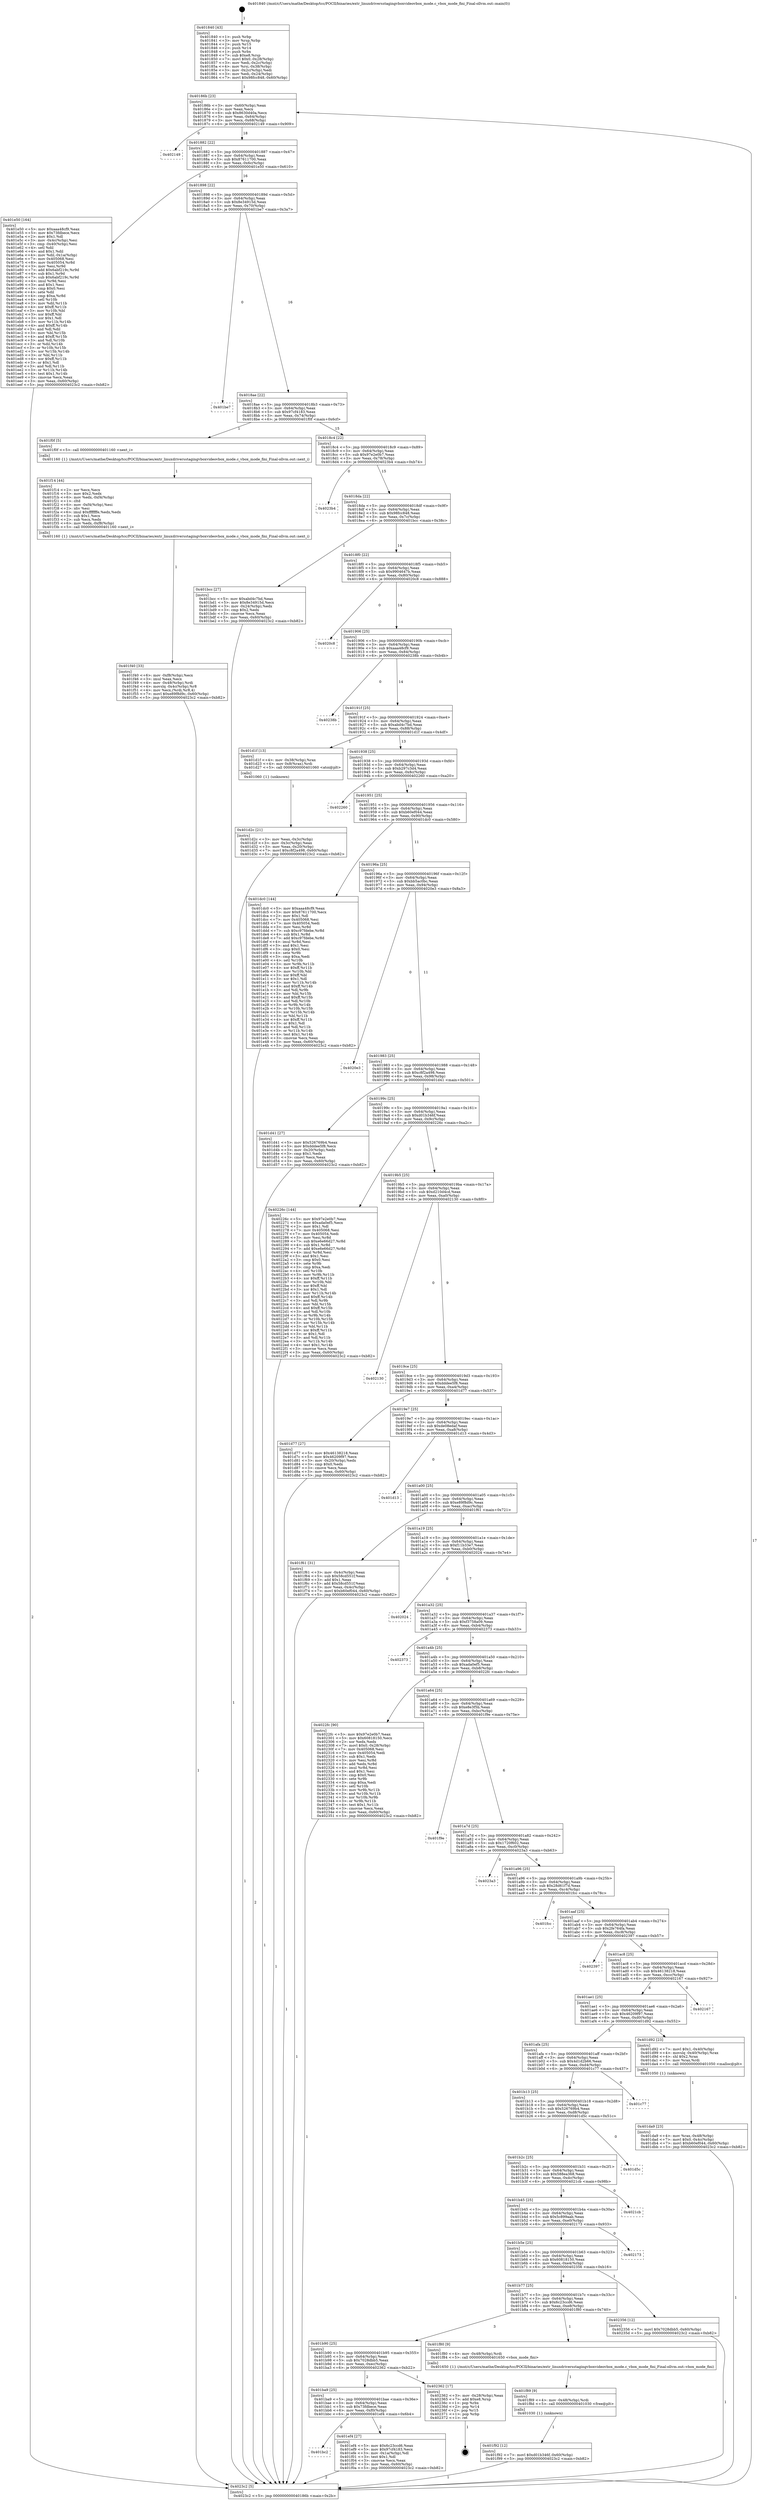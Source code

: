 digraph "0x401840" {
  label = "0x401840 (/mnt/c/Users/mathe/Desktop/tcc/POCII/binaries/extr_linuxdriversstagingvboxvideovbox_mode.c_vbox_mode_fini_Final-ollvm.out::main(0))"
  labelloc = "t"
  node[shape=record]

  Entry [label="",width=0.3,height=0.3,shape=circle,fillcolor=black,style=filled]
  "0x40186b" [label="{
     0x40186b [23]\l
     | [instrs]\l
     &nbsp;&nbsp;0x40186b \<+3\>: mov -0x60(%rbp),%eax\l
     &nbsp;&nbsp;0x40186e \<+2\>: mov %eax,%ecx\l
     &nbsp;&nbsp;0x401870 \<+6\>: sub $0x8630d40a,%ecx\l
     &nbsp;&nbsp;0x401876 \<+3\>: mov %eax,-0x64(%rbp)\l
     &nbsp;&nbsp;0x401879 \<+3\>: mov %ecx,-0x68(%rbp)\l
     &nbsp;&nbsp;0x40187c \<+6\>: je 0000000000402149 \<main+0x909\>\l
  }"]
  "0x402149" [label="{
     0x402149\l
  }", style=dashed]
  "0x401882" [label="{
     0x401882 [22]\l
     | [instrs]\l
     &nbsp;&nbsp;0x401882 \<+5\>: jmp 0000000000401887 \<main+0x47\>\l
     &nbsp;&nbsp;0x401887 \<+3\>: mov -0x64(%rbp),%eax\l
     &nbsp;&nbsp;0x40188a \<+5\>: sub $0x87611700,%eax\l
     &nbsp;&nbsp;0x40188f \<+3\>: mov %eax,-0x6c(%rbp)\l
     &nbsp;&nbsp;0x401892 \<+6\>: je 0000000000401e50 \<main+0x610\>\l
  }"]
  Exit [label="",width=0.3,height=0.3,shape=circle,fillcolor=black,style=filled,peripheries=2]
  "0x401e50" [label="{
     0x401e50 [164]\l
     | [instrs]\l
     &nbsp;&nbsp;0x401e50 \<+5\>: mov $0xaaa48cf9,%eax\l
     &nbsp;&nbsp;0x401e55 \<+5\>: mov $0x73fdbece,%ecx\l
     &nbsp;&nbsp;0x401e5a \<+2\>: mov $0x1,%dl\l
     &nbsp;&nbsp;0x401e5c \<+3\>: mov -0x4c(%rbp),%esi\l
     &nbsp;&nbsp;0x401e5f \<+3\>: cmp -0x40(%rbp),%esi\l
     &nbsp;&nbsp;0x401e62 \<+4\>: setl %dil\l
     &nbsp;&nbsp;0x401e66 \<+4\>: and $0x1,%dil\l
     &nbsp;&nbsp;0x401e6a \<+4\>: mov %dil,-0x1a(%rbp)\l
     &nbsp;&nbsp;0x401e6e \<+7\>: mov 0x405068,%esi\l
     &nbsp;&nbsp;0x401e75 \<+8\>: mov 0x405054,%r8d\l
     &nbsp;&nbsp;0x401e7d \<+3\>: mov %esi,%r9d\l
     &nbsp;&nbsp;0x401e80 \<+7\>: add $0x6abf219c,%r9d\l
     &nbsp;&nbsp;0x401e87 \<+4\>: sub $0x1,%r9d\l
     &nbsp;&nbsp;0x401e8b \<+7\>: sub $0x6abf219c,%r9d\l
     &nbsp;&nbsp;0x401e92 \<+4\>: imul %r9d,%esi\l
     &nbsp;&nbsp;0x401e96 \<+3\>: and $0x1,%esi\l
     &nbsp;&nbsp;0x401e99 \<+3\>: cmp $0x0,%esi\l
     &nbsp;&nbsp;0x401e9c \<+4\>: sete %dil\l
     &nbsp;&nbsp;0x401ea0 \<+4\>: cmp $0xa,%r8d\l
     &nbsp;&nbsp;0x401ea4 \<+4\>: setl %r10b\l
     &nbsp;&nbsp;0x401ea8 \<+3\>: mov %dil,%r11b\l
     &nbsp;&nbsp;0x401eab \<+4\>: xor $0xff,%r11b\l
     &nbsp;&nbsp;0x401eaf \<+3\>: mov %r10b,%bl\l
     &nbsp;&nbsp;0x401eb2 \<+3\>: xor $0xff,%bl\l
     &nbsp;&nbsp;0x401eb5 \<+3\>: xor $0x1,%dl\l
     &nbsp;&nbsp;0x401eb8 \<+3\>: mov %r11b,%r14b\l
     &nbsp;&nbsp;0x401ebb \<+4\>: and $0xff,%r14b\l
     &nbsp;&nbsp;0x401ebf \<+3\>: and %dl,%dil\l
     &nbsp;&nbsp;0x401ec2 \<+3\>: mov %bl,%r15b\l
     &nbsp;&nbsp;0x401ec5 \<+4\>: and $0xff,%r15b\l
     &nbsp;&nbsp;0x401ec9 \<+3\>: and %dl,%r10b\l
     &nbsp;&nbsp;0x401ecc \<+3\>: or %dil,%r14b\l
     &nbsp;&nbsp;0x401ecf \<+3\>: or %r10b,%r15b\l
     &nbsp;&nbsp;0x401ed2 \<+3\>: xor %r15b,%r14b\l
     &nbsp;&nbsp;0x401ed5 \<+3\>: or %bl,%r11b\l
     &nbsp;&nbsp;0x401ed8 \<+4\>: xor $0xff,%r11b\l
     &nbsp;&nbsp;0x401edc \<+3\>: or $0x1,%dl\l
     &nbsp;&nbsp;0x401edf \<+3\>: and %dl,%r11b\l
     &nbsp;&nbsp;0x401ee2 \<+3\>: or %r11b,%r14b\l
     &nbsp;&nbsp;0x401ee5 \<+4\>: test $0x1,%r14b\l
     &nbsp;&nbsp;0x401ee9 \<+3\>: cmovne %ecx,%eax\l
     &nbsp;&nbsp;0x401eec \<+3\>: mov %eax,-0x60(%rbp)\l
     &nbsp;&nbsp;0x401eef \<+5\>: jmp 00000000004023c2 \<main+0xb82\>\l
  }"]
  "0x401898" [label="{
     0x401898 [22]\l
     | [instrs]\l
     &nbsp;&nbsp;0x401898 \<+5\>: jmp 000000000040189d \<main+0x5d\>\l
     &nbsp;&nbsp;0x40189d \<+3\>: mov -0x64(%rbp),%eax\l
     &nbsp;&nbsp;0x4018a0 \<+5\>: sub $0x8e34915d,%eax\l
     &nbsp;&nbsp;0x4018a5 \<+3\>: mov %eax,-0x70(%rbp)\l
     &nbsp;&nbsp;0x4018a8 \<+6\>: je 0000000000401be7 \<main+0x3a7\>\l
  }"]
  "0x401f92" [label="{
     0x401f92 [12]\l
     | [instrs]\l
     &nbsp;&nbsp;0x401f92 \<+7\>: movl $0xd01b346f,-0x60(%rbp)\l
     &nbsp;&nbsp;0x401f99 \<+5\>: jmp 00000000004023c2 \<main+0xb82\>\l
  }"]
  "0x401be7" [label="{
     0x401be7\l
  }", style=dashed]
  "0x4018ae" [label="{
     0x4018ae [22]\l
     | [instrs]\l
     &nbsp;&nbsp;0x4018ae \<+5\>: jmp 00000000004018b3 \<main+0x73\>\l
     &nbsp;&nbsp;0x4018b3 \<+3\>: mov -0x64(%rbp),%eax\l
     &nbsp;&nbsp;0x4018b6 \<+5\>: sub $0x97cf4183,%eax\l
     &nbsp;&nbsp;0x4018bb \<+3\>: mov %eax,-0x74(%rbp)\l
     &nbsp;&nbsp;0x4018be \<+6\>: je 0000000000401f0f \<main+0x6cf\>\l
  }"]
  "0x401f89" [label="{
     0x401f89 [9]\l
     | [instrs]\l
     &nbsp;&nbsp;0x401f89 \<+4\>: mov -0x48(%rbp),%rdi\l
     &nbsp;&nbsp;0x401f8d \<+5\>: call 0000000000401030 \<free@plt\>\l
     | [calls]\l
     &nbsp;&nbsp;0x401030 \{1\} (unknown)\l
  }"]
  "0x401f0f" [label="{
     0x401f0f [5]\l
     | [instrs]\l
     &nbsp;&nbsp;0x401f0f \<+5\>: call 0000000000401160 \<next_i\>\l
     | [calls]\l
     &nbsp;&nbsp;0x401160 \{1\} (/mnt/c/Users/mathe/Desktop/tcc/POCII/binaries/extr_linuxdriversstagingvboxvideovbox_mode.c_vbox_mode_fini_Final-ollvm.out::next_i)\l
  }"]
  "0x4018c4" [label="{
     0x4018c4 [22]\l
     | [instrs]\l
     &nbsp;&nbsp;0x4018c4 \<+5\>: jmp 00000000004018c9 \<main+0x89\>\l
     &nbsp;&nbsp;0x4018c9 \<+3\>: mov -0x64(%rbp),%eax\l
     &nbsp;&nbsp;0x4018cc \<+5\>: sub $0x97e2e0b7,%eax\l
     &nbsp;&nbsp;0x4018d1 \<+3\>: mov %eax,-0x78(%rbp)\l
     &nbsp;&nbsp;0x4018d4 \<+6\>: je 00000000004023b4 \<main+0xb74\>\l
  }"]
  "0x401f40" [label="{
     0x401f40 [33]\l
     | [instrs]\l
     &nbsp;&nbsp;0x401f40 \<+6\>: mov -0xf8(%rbp),%ecx\l
     &nbsp;&nbsp;0x401f46 \<+3\>: imul %eax,%ecx\l
     &nbsp;&nbsp;0x401f49 \<+4\>: mov -0x48(%rbp),%rdi\l
     &nbsp;&nbsp;0x401f4d \<+4\>: movslq -0x4c(%rbp),%r8\l
     &nbsp;&nbsp;0x401f51 \<+4\>: mov %ecx,(%rdi,%r8,4)\l
     &nbsp;&nbsp;0x401f55 \<+7\>: movl $0xe89f8d9c,-0x60(%rbp)\l
     &nbsp;&nbsp;0x401f5c \<+5\>: jmp 00000000004023c2 \<main+0xb82\>\l
  }"]
  "0x4023b4" [label="{
     0x4023b4\l
  }", style=dashed]
  "0x4018da" [label="{
     0x4018da [22]\l
     | [instrs]\l
     &nbsp;&nbsp;0x4018da \<+5\>: jmp 00000000004018df \<main+0x9f\>\l
     &nbsp;&nbsp;0x4018df \<+3\>: mov -0x64(%rbp),%eax\l
     &nbsp;&nbsp;0x4018e2 \<+5\>: sub $0x98fcc848,%eax\l
     &nbsp;&nbsp;0x4018e7 \<+3\>: mov %eax,-0x7c(%rbp)\l
     &nbsp;&nbsp;0x4018ea \<+6\>: je 0000000000401bcc \<main+0x38c\>\l
  }"]
  "0x401f14" [label="{
     0x401f14 [44]\l
     | [instrs]\l
     &nbsp;&nbsp;0x401f14 \<+2\>: xor %ecx,%ecx\l
     &nbsp;&nbsp;0x401f16 \<+5\>: mov $0x2,%edx\l
     &nbsp;&nbsp;0x401f1b \<+6\>: mov %edx,-0xf4(%rbp)\l
     &nbsp;&nbsp;0x401f21 \<+1\>: cltd\l
     &nbsp;&nbsp;0x401f22 \<+6\>: mov -0xf4(%rbp),%esi\l
     &nbsp;&nbsp;0x401f28 \<+2\>: idiv %esi\l
     &nbsp;&nbsp;0x401f2a \<+6\>: imul $0xfffffffe,%edx,%edx\l
     &nbsp;&nbsp;0x401f30 \<+3\>: sub $0x1,%ecx\l
     &nbsp;&nbsp;0x401f33 \<+2\>: sub %ecx,%edx\l
     &nbsp;&nbsp;0x401f35 \<+6\>: mov %edx,-0xf8(%rbp)\l
     &nbsp;&nbsp;0x401f3b \<+5\>: call 0000000000401160 \<next_i\>\l
     | [calls]\l
     &nbsp;&nbsp;0x401160 \{1\} (/mnt/c/Users/mathe/Desktop/tcc/POCII/binaries/extr_linuxdriversstagingvboxvideovbox_mode.c_vbox_mode_fini_Final-ollvm.out::next_i)\l
  }"]
  "0x401bcc" [label="{
     0x401bcc [27]\l
     | [instrs]\l
     &nbsp;&nbsp;0x401bcc \<+5\>: mov $0xabd4c7bd,%eax\l
     &nbsp;&nbsp;0x401bd1 \<+5\>: mov $0x8e34915d,%ecx\l
     &nbsp;&nbsp;0x401bd6 \<+3\>: mov -0x24(%rbp),%edx\l
     &nbsp;&nbsp;0x401bd9 \<+3\>: cmp $0x2,%edx\l
     &nbsp;&nbsp;0x401bdc \<+3\>: cmovne %ecx,%eax\l
     &nbsp;&nbsp;0x401bdf \<+3\>: mov %eax,-0x60(%rbp)\l
     &nbsp;&nbsp;0x401be2 \<+5\>: jmp 00000000004023c2 \<main+0xb82\>\l
  }"]
  "0x4018f0" [label="{
     0x4018f0 [22]\l
     | [instrs]\l
     &nbsp;&nbsp;0x4018f0 \<+5\>: jmp 00000000004018f5 \<main+0xb5\>\l
     &nbsp;&nbsp;0x4018f5 \<+3\>: mov -0x64(%rbp),%eax\l
     &nbsp;&nbsp;0x4018f8 \<+5\>: sub $0x9904647b,%eax\l
     &nbsp;&nbsp;0x4018fd \<+3\>: mov %eax,-0x80(%rbp)\l
     &nbsp;&nbsp;0x401900 \<+6\>: je 00000000004020c8 \<main+0x888\>\l
  }"]
  "0x4023c2" [label="{
     0x4023c2 [5]\l
     | [instrs]\l
     &nbsp;&nbsp;0x4023c2 \<+5\>: jmp 000000000040186b \<main+0x2b\>\l
  }"]
  "0x401840" [label="{
     0x401840 [43]\l
     | [instrs]\l
     &nbsp;&nbsp;0x401840 \<+1\>: push %rbp\l
     &nbsp;&nbsp;0x401841 \<+3\>: mov %rsp,%rbp\l
     &nbsp;&nbsp;0x401844 \<+2\>: push %r15\l
     &nbsp;&nbsp;0x401846 \<+2\>: push %r14\l
     &nbsp;&nbsp;0x401848 \<+1\>: push %rbx\l
     &nbsp;&nbsp;0x401849 \<+7\>: sub $0xe8,%rsp\l
     &nbsp;&nbsp;0x401850 \<+7\>: movl $0x0,-0x28(%rbp)\l
     &nbsp;&nbsp;0x401857 \<+3\>: mov %edi,-0x2c(%rbp)\l
     &nbsp;&nbsp;0x40185a \<+4\>: mov %rsi,-0x38(%rbp)\l
     &nbsp;&nbsp;0x40185e \<+3\>: mov -0x2c(%rbp),%edi\l
     &nbsp;&nbsp;0x401861 \<+3\>: mov %edi,-0x24(%rbp)\l
     &nbsp;&nbsp;0x401864 \<+7\>: movl $0x98fcc848,-0x60(%rbp)\l
  }"]
  "0x401bc2" [label="{
     0x401bc2\l
  }", style=dashed]
  "0x4020c8" [label="{
     0x4020c8\l
  }", style=dashed]
  "0x401906" [label="{
     0x401906 [25]\l
     | [instrs]\l
     &nbsp;&nbsp;0x401906 \<+5\>: jmp 000000000040190b \<main+0xcb\>\l
     &nbsp;&nbsp;0x40190b \<+3\>: mov -0x64(%rbp),%eax\l
     &nbsp;&nbsp;0x40190e \<+5\>: sub $0xaaa48cf9,%eax\l
     &nbsp;&nbsp;0x401913 \<+6\>: mov %eax,-0x84(%rbp)\l
     &nbsp;&nbsp;0x401919 \<+6\>: je 000000000040238b \<main+0xb4b\>\l
  }"]
  "0x401ef4" [label="{
     0x401ef4 [27]\l
     | [instrs]\l
     &nbsp;&nbsp;0x401ef4 \<+5\>: mov $0x6c23ccd6,%eax\l
     &nbsp;&nbsp;0x401ef9 \<+5\>: mov $0x97cf4183,%ecx\l
     &nbsp;&nbsp;0x401efe \<+3\>: mov -0x1a(%rbp),%dl\l
     &nbsp;&nbsp;0x401f01 \<+3\>: test $0x1,%dl\l
     &nbsp;&nbsp;0x401f04 \<+3\>: cmovne %ecx,%eax\l
     &nbsp;&nbsp;0x401f07 \<+3\>: mov %eax,-0x60(%rbp)\l
     &nbsp;&nbsp;0x401f0a \<+5\>: jmp 00000000004023c2 \<main+0xb82\>\l
  }"]
  "0x40238b" [label="{
     0x40238b\l
  }", style=dashed]
  "0x40191f" [label="{
     0x40191f [25]\l
     | [instrs]\l
     &nbsp;&nbsp;0x40191f \<+5\>: jmp 0000000000401924 \<main+0xe4\>\l
     &nbsp;&nbsp;0x401924 \<+3\>: mov -0x64(%rbp),%eax\l
     &nbsp;&nbsp;0x401927 \<+5\>: sub $0xabd4c7bd,%eax\l
     &nbsp;&nbsp;0x40192c \<+6\>: mov %eax,-0x88(%rbp)\l
     &nbsp;&nbsp;0x401932 \<+6\>: je 0000000000401d1f \<main+0x4df\>\l
  }"]
  "0x401ba9" [label="{
     0x401ba9 [25]\l
     | [instrs]\l
     &nbsp;&nbsp;0x401ba9 \<+5\>: jmp 0000000000401bae \<main+0x36e\>\l
     &nbsp;&nbsp;0x401bae \<+3\>: mov -0x64(%rbp),%eax\l
     &nbsp;&nbsp;0x401bb1 \<+5\>: sub $0x73fdbece,%eax\l
     &nbsp;&nbsp;0x401bb6 \<+6\>: mov %eax,-0xf0(%rbp)\l
     &nbsp;&nbsp;0x401bbc \<+6\>: je 0000000000401ef4 \<main+0x6b4\>\l
  }"]
  "0x401d1f" [label="{
     0x401d1f [13]\l
     | [instrs]\l
     &nbsp;&nbsp;0x401d1f \<+4\>: mov -0x38(%rbp),%rax\l
     &nbsp;&nbsp;0x401d23 \<+4\>: mov 0x8(%rax),%rdi\l
     &nbsp;&nbsp;0x401d27 \<+5\>: call 0000000000401060 \<atoi@plt\>\l
     | [calls]\l
     &nbsp;&nbsp;0x401060 \{1\} (unknown)\l
  }"]
  "0x401938" [label="{
     0x401938 [25]\l
     | [instrs]\l
     &nbsp;&nbsp;0x401938 \<+5\>: jmp 000000000040193d \<main+0xfd\>\l
     &nbsp;&nbsp;0x40193d \<+3\>: mov -0x64(%rbp),%eax\l
     &nbsp;&nbsp;0x401940 \<+5\>: sub $0xb297c3d4,%eax\l
     &nbsp;&nbsp;0x401945 \<+6\>: mov %eax,-0x8c(%rbp)\l
     &nbsp;&nbsp;0x40194b \<+6\>: je 0000000000402260 \<main+0xa20\>\l
  }"]
  "0x401d2c" [label="{
     0x401d2c [21]\l
     | [instrs]\l
     &nbsp;&nbsp;0x401d2c \<+3\>: mov %eax,-0x3c(%rbp)\l
     &nbsp;&nbsp;0x401d2f \<+3\>: mov -0x3c(%rbp),%eax\l
     &nbsp;&nbsp;0x401d32 \<+3\>: mov %eax,-0x20(%rbp)\l
     &nbsp;&nbsp;0x401d35 \<+7\>: movl $0xc8f2a498,-0x60(%rbp)\l
     &nbsp;&nbsp;0x401d3c \<+5\>: jmp 00000000004023c2 \<main+0xb82\>\l
  }"]
  "0x402362" [label="{
     0x402362 [17]\l
     | [instrs]\l
     &nbsp;&nbsp;0x402362 \<+3\>: mov -0x28(%rbp),%eax\l
     &nbsp;&nbsp;0x402365 \<+7\>: add $0xe8,%rsp\l
     &nbsp;&nbsp;0x40236c \<+1\>: pop %rbx\l
     &nbsp;&nbsp;0x40236d \<+2\>: pop %r14\l
     &nbsp;&nbsp;0x40236f \<+2\>: pop %r15\l
     &nbsp;&nbsp;0x402371 \<+1\>: pop %rbp\l
     &nbsp;&nbsp;0x402372 \<+1\>: ret\l
  }"]
  "0x402260" [label="{
     0x402260\l
  }", style=dashed]
  "0x401951" [label="{
     0x401951 [25]\l
     | [instrs]\l
     &nbsp;&nbsp;0x401951 \<+5\>: jmp 0000000000401956 \<main+0x116\>\l
     &nbsp;&nbsp;0x401956 \<+3\>: mov -0x64(%rbp),%eax\l
     &nbsp;&nbsp;0x401959 \<+5\>: sub $0xb60ef044,%eax\l
     &nbsp;&nbsp;0x40195e \<+6\>: mov %eax,-0x90(%rbp)\l
     &nbsp;&nbsp;0x401964 \<+6\>: je 0000000000401dc0 \<main+0x580\>\l
  }"]
  "0x401b90" [label="{
     0x401b90 [25]\l
     | [instrs]\l
     &nbsp;&nbsp;0x401b90 \<+5\>: jmp 0000000000401b95 \<main+0x355\>\l
     &nbsp;&nbsp;0x401b95 \<+3\>: mov -0x64(%rbp),%eax\l
     &nbsp;&nbsp;0x401b98 \<+5\>: sub $0x7028dbb5,%eax\l
     &nbsp;&nbsp;0x401b9d \<+6\>: mov %eax,-0xec(%rbp)\l
     &nbsp;&nbsp;0x401ba3 \<+6\>: je 0000000000402362 \<main+0xb22\>\l
  }"]
  "0x401dc0" [label="{
     0x401dc0 [144]\l
     | [instrs]\l
     &nbsp;&nbsp;0x401dc0 \<+5\>: mov $0xaaa48cf9,%eax\l
     &nbsp;&nbsp;0x401dc5 \<+5\>: mov $0x87611700,%ecx\l
     &nbsp;&nbsp;0x401dca \<+2\>: mov $0x1,%dl\l
     &nbsp;&nbsp;0x401dcc \<+7\>: mov 0x405068,%esi\l
     &nbsp;&nbsp;0x401dd3 \<+7\>: mov 0x405054,%edi\l
     &nbsp;&nbsp;0x401dda \<+3\>: mov %esi,%r8d\l
     &nbsp;&nbsp;0x401ddd \<+7\>: sub $0xc97fdebe,%r8d\l
     &nbsp;&nbsp;0x401de4 \<+4\>: sub $0x1,%r8d\l
     &nbsp;&nbsp;0x401de8 \<+7\>: add $0xc97fdebe,%r8d\l
     &nbsp;&nbsp;0x401def \<+4\>: imul %r8d,%esi\l
     &nbsp;&nbsp;0x401df3 \<+3\>: and $0x1,%esi\l
     &nbsp;&nbsp;0x401df6 \<+3\>: cmp $0x0,%esi\l
     &nbsp;&nbsp;0x401df9 \<+4\>: sete %r9b\l
     &nbsp;&nbsp;0x401dfd \<+3\>: cmp $0xa,%edi\l
     &nbsp;&nbsp;0x401e00 \<+4\>: setl %r10b\l
     &nbsp;&nbsp;0x401e04 \<+3\>: mov %r9b,%r11b\l
     &nbsp;&nbsp;0x401e07 \<+4\>: xor $0xff,%r11b\l
     &nbsp;&nbsp;0x401e0b \<+3\>: mov %r10b,%bl\l
     &nbsp;&nbsp;0x401e0e \<+3\>: xor $0xff,%bl\l
     &nbsp;&nbsp;0x401e11 \<+3\>: xor $0x1,%dl\l
     &nbsp;&nbsp;0x401e14 \<+3\>: mov %r11b,%r14b\l
     &nbsp;&nbsp;0x401e17 \<+4\>: and $0xff,%r14b\l
     &nbsp;&nbsp;0x401e1b \<+3\>: and %dl,%r9b\l
     &nbsp;&nbsp;0x401e1e \<+3\>: mov %bl,%r15b\l
     &nbsp;&nbsp;0x401e21 \<+4\>: and $0xff,%r15b\l
     &nbsp;&nbsp;0x401e25 \<+3\>: and %dl,%r10b\l
     &nbsp;&nbsp;0x401e28 \<+3\>: or %r9b,%r14b\l
     &nbsp;&nbsp;0x401e2b \<+3\>: or %r10b,%r15b\l
     &nbsp;&nbsp;0x401e2e \<+3\>: xor %r15b,%r14b\l
     &nbsp;&nbsp;0x401e31 \<+3\>: or %bl,%r11b\l
     &nbsp;&nbsp;0x401e34 \<+4\>: xor $0xff,%r11b\l
     &nbsp;&nbsp;0x401e38 \<+3\>: or $0x1,%dl\l
     &nbsp;&nbsp;0x401e3b \<+3\>: and %dl,%r11b\l
     &nbsp;&nbsp;0x401e3e \<+3\>: or %r11b,%r14b\l
     &nbsp;&nbsp;0x401e41 \<+4\>: test $0x1,%r14b\l
     &nbsp;&nbsp;0x401e45 \<+3\>: cmovne %ecx,%eax\l
     &nbsp;&nbsp;0x401e48 \<+3\>: mov %eax,-0x60(%rbp)\l
     &nbsp;&nbsp;0x401e4b \<+5\>: jmp 00000000004023c2 \<main+0xb82\>\l
  }"]
  "0x40196a" [label="{
     0x40196a [25]\l
     | [instrs]\l
     &nbsp;&nbsp;0x40196a \<+5\>: jmp 000000000040196f \<main+0x12f\>\l
     &nbsp;&nbsp;0x40196f \<+3\>: mov -0x64(%rbp),%eax\l
     &nbsp;&nbsp;0x401972 \<+5\>: sub $0xbb5ac0bc,%eax\l
     &nbsp;&nbsp;0x401977 \<+6\>: mov %eax,-0x94(%rbp)\l
     &nbsp;&nbsp;0x40197d \<+6\>: je 00000000004020e3 \<main+0x8a3\>\l
  }"]
  "0x401f80" [label="{
     0x401f80 [9]\l
     | [instrs]\l
     &nbsp;&nbsp;0x401f80 \<+4\>: mov -0x48(%rbp),%rdi\l
     &nbsp;&nbsp;0x401f84 \<+5\>: call 0000000000401650 \<vbox_mode_fini\>\l
     | [calls]\l
     &nbsp;&nbsp;0x401650 \{1\} (/mnt/c/Users/mathe/Desktop/tcc/POCII/binaries/extr_linuxdriversstagingvboxvideovbox_mode.c_vbox_mode_fini_Final-ollvm.out::vbox_mode_fini)\l
  }"]
  "0x4020e3" [label="{
     0x4020e3\l
  }", style=dashed]
  "0x401983" [label="{
     0x401983 [25]\l
     | [instrs]\l
     &nbsp;&nbsp;0x401983 \<+5\>: jmp 0000000000401988 \<main+0x148\>\l
     &nbsp;&nbsp;0x401988 \<+3\>: mov -0x64(%rbp),%eax\l
     &nbsp;&nbsp;0x40198b \<+5\>: sub $0xc8f2a498,%eax\l
     &nbsp;&nbsp;0x401990 \<+6\>: mov %eax,-0x98(%rbp)\l
     &nbsp;&nbsp;0x401996 \<+6\>: je 0000000000401d41 \<main+0x501\>\l
  }"]
  "0x401b77" [label="{
     0x401b77 [25]\l
     | [instrs]\l
     &nbsp;&nbsp;0x401b77 \<+5\>: jmp 0000000000401b7c \<main+0x33c\>\l
     &nbsp;&nbsp;0x401b7c \<+3\>: mov -0x64(%rbp),%eax\l
     &nbsp;&nbsp;0x401b7f \<+5\>: sub $0x6c23ccd6,%eax\l
     &nbsp;&nbsp;0x401b84 \<+6\>: mov %eax,-0xe8(%rbp)\l
     &nbsp;&nbsp;0x401b8a \<+6\>: je 0000000000401f80 \<main+0x740\>\l
  }"]
  "0x401d41" [label="{
     0x401d41 [27]\l
     | [instrs]\l
     &nbsp;&nbsp;0x401d41 \<+5\>: mov $0x526769b4,%eax\l
     &nbsp;&nbsp;0x401d46 \<+5\>: mov $0xdddee5f8,%ecx\l
     &nbsp;&nbsp;0x401d4b \<+3\>: mov -0x20(%rbp),%edx\l
     &nbsp;&nbsp;0x401d4e \<+3\>: cmp $0x1,%edx\l
     &nbsp;&nbsp;0x401d51 \<+3\>: cmovl %ecx,%eax\l
     &nbsp;&nbsp;0x401d54 \<+3\>: mov %eax,-0x60(%rbp)\l
     &nbsp;&nbsp;0x401d57 \<+5\>: jmp 00000000004023c2 \<main+0xb82\>\l
  }"]
  "0x40199c" [label="{
     0x40199c [25]\l
     | [instrs]\l
     &nbsp;&nbsp;0x40199c \<+5\>: jmp 00000000004019a1 \<main+0x161\>\l
     &nbsp;&nbsp;0x4019a1 \<+3\>: mov -0x64(%rbp),%eax\l
     &nbsp;&nbsp;0x4019a4 \<+5\>: sub $0xd01b346f,%eax\l
     &nbsp;&nbsp;0x4019a9 \<+6\>: mov %eax,-0x9c(%rbp)\l
     &nbsp;&nbsp;0x4019af \<+6\>: je 000000000040226c \<main+0xa2c\>\l
  }"]
  "0x402356" [label="{
     0x402356 [12]\l
     | [instrs]\l
     &nbsp;&nbsp;0x402356 \<+7\>: movl $0x7028dbb5,-0x60(%rbp)\l
     &nbsp;&nbsp;0x40235d \<+5\>: jmp 00000000004023c2 \<main+0xb82\>\l
  }"]
  "0x40226c" [label="{
     0x40226c [144]\l
     | [instrs]\l
     &nbsp;&nbsp;0x40226c \<+5\>: mov $0x97e2e0b7,%eax\l
     &nbsp;&nbsp;0x402271 \<+5\>: mov $0xada0ef5,%ecx\l
     &nbsp;&nbsp;0x402276 \<+2\>: mov $0x1,%dl\l
     &nbsp;&nbsp;0x402278 \<+7\>: mov 0x405068,%esi\l
     &nbsp;&nbsp;0x40227f \<+7\>: mov 0x405054,%edi\l
     &nbsp;&nbsp;0x402286 \<+3\>: mov %esi,%r8d\l
     &nbsp;&nbsp;0x402289 \<+7\>: sub $0xe6e66d27,%r8d\l
     &nbsp;&nbsp;0x402290 \<+4\>: sub $0x1,%r8d\l
     &nbsp;&nbsp;0x402294 \<+7\>: add $0xe6e66d27,%r8d\l
     &nbsp;&nbsp;0x40229b \<+4\>: imul %r8d,%esi\l
     &nbsp;&nbsp;0x40229f \<+3\>: and $0x1,%esi\l
     &nbsp;&nbsp;0x4022a2 \<+3\>: cmp $0x0,%esi\l
     &nbsp;&nbsp;0x4022a5 \<+4\>: sete %r9b\l
     &nbsp;&nbsp;0x4022a9 \<+3\>: cmp $0xa,%edi\l
     &nbsp;&nbsp;0x4022ac \<+4\>: setl %r10b\l
     &nbsp;&nbsp;0x4022b0 \<+3\>: mov %r9b,%r11b\l
     &nbsp;&nbsp;0x4022b3 \<+4\>: xor $0xff,%r11b\l
     &nbsp;&nbsp;0x4022b7 \<+3\>: mov %r10b,%bl\l
     &nbsp;&nbsp;0x4022ba \<+3\>: xor $0xff,%bl\l
     &nbsp;&nbsp;0x4022bd \<+3\>: xor $0x1,%dl\l
     &nbsp;&nbsp;0x4022c0 \<+3\>: mov %r11b,%r14b\l
     &nbsp;&nbsp;0x4022c3 \<+4\>: and $0xff,%r14b\l
     &nbsp;&nbsp;0x4022c7 \<+3\>: and %dl,%r9b\l
     &nbsp;&nbsp;0x4022ca \<+3\>: mov %bl,%r15b\l
     &nbsp;&nbsp;0x4022cd \<+4\>: and $0xff,%r15b\l
     &nbsp;&nbsp;0x4022d1 \<+3\>: and %dl,%r10b\l
     &nbsp;&nbsp;0x4022d4 \<+3\>: or %r9b,%r14b\l
     &nbsp;&nbsp;0x4022d7 \<+3\>: or %r10b,%r15b\l
     &nbsp;&nbsp;0x4022da \<+3\>: xor %r15b,%r14b\l
     &nbsp;&nbsp;0x4022dd \<+3\>: or %bl,%r11b\l
     &nbsp;&nbsp;0x4022e0 \<+4\>: xor $0xff,%r11b\l
     &nbsp;&nbsp;0x4022e4 \<+3\>: or $0x1,%dl\l
     &nbsp;&nbsp;0x4022e7 \<+3\>: and %dl,%r11b\l
     &nbsp;&nbsp;0x4022ea \<+3\>: or %r11b,%r14b\l
     &nbsp;&nbsp;0x4022ed \<+4\>: test $0x1,%r14b\l
     &nbsp;&nbsp;0x4022f1 \<+3\>: cmovne %ecx,%eax\l
     &nbsp;&nbsp;0x4022f4 \<+3\>: mov %eax,-0x60(%rbp)\l
     &nbsp;&nbsp;0x4022f7 \<+5\>: jmp 00000000004023c2 \<main+0xb82\>\l
  }"]
  "0x4019b5" [label="{
     0x4019b5 [25]\l
     | [instrs]\l
     &nbsp;&nbsp;0x4019b5 \<+5\>: jmp 00000000004019ba \<main+0x17a\>\l
     &nbsp;&nbsp;0x4019ba \<+3\>: mov -0x64(%rbp),%eax\l
     &nbsp;&nbsp;0x4019bd \<+5\>: sub $0xd210d4cd,%eax\l
     &nbsp;&nbsp;0x4019c2 \<+6\>: mov %eax,-0xa0(%rbp)\l
     &nbsp;&nbsp;0x4019c8 \<+6\>: je 0000000000402130 \<main+0x8f0\>\l
  }"]
  "0x401b5e" [label="{
     0x401b5e [25]\l
     | [instrs]\l
     &nbsp;&nbsp;0x401b5e \<+5\>: jmp 0000000000401b63 \<main+0x323\>\l
     &nbsp;&nbsp;0x401b63 \<+3\>: mov -0x64(%rbp),%eax\l
     &nbsp;&nbsp;0x401b66 \<+5\>: sub $0x60818150,%eax\l
     &nbsp;&nbsp;0x401b6b \<+6\>: mov %eax,-0xe4(%rbp)\l
     &nbsp;&nbsp;0x401b71 \<+6\>: je 0000000000402356 \<main+0xb16\>\l
  }"]
  "0x402130" [label="{
     0x402130\l
  }", style=dashed]
  "0x4019ce" [label="{
     0x4019ce [25]\l
     | [instrs]\l
     &nbsp;&nbsp;0x4019ce \<+5\>: jmp 00000000004019d3 \<main+0x193\>\l
     &nbsp;&nbsp;0x4019d3 \<+3\>: mov -0x64(%rbp),%eax\l
     &nbsp;&nbsp;0x4019d6 \<+5\>: sub $0xdddee5f8,%eax\l
     &nbsp;&nbsp;0x4019db \<+6\>: mov %eax,-0xa4(%rbp)\l
     &nbsp;&nbsp;0x4019e1 \<+6\>: je 0000000000401d77 \<main+0x537\>\l
  }"]
  "0x402173" [label="{
     0x402173\l
  }", style=dashed]
  "0x401d77" [label="{
     0x401d77 [27]\l
     | [instrs]\l
     &nbsp;&nbsp;0x401d77 \<+5\>: mov $0x46138218,%eax\l
     &nbsp;&nbsp;0x401d7c \<+5\>: mov $0x46209f97,%ecx\l
     &nbsp;&nbsp;0x401d81 \<+3\>: mov -0x20(%rbp),%edx\l
     &nbsp;&nbsp;0x401d84 \<+3\>: cmp $0x0,%edx\l
     &nbsp;&nbsp;0x401d87 \<+3\>: cmove %ecx,%eax\l
     &nbsp;&nbsp;0x401d8a \<+3\>: mov %eax,-0x60(%rbp)\l
     &nbsp;&nbsp;0x401d8d \<+5\>: jmp 00000000004023c2 \<main+0xb82\>\l
  }"]
  "0x4019e7" [label="{
     0x4019e7 [25]\l
     | [instrs]\l
     &nbsp;&nbsp;0x4019e7 \<+5\>: jmp 00000000004019ec \<main+0x1ac\>\l
     &nbsp;&nbsp;0x4019ec \<+3\>: mov -0x64(%rbp),%eax\l
     &nbsp;&nbsp;0x4019ef \<+5\>: sub $0xde08edaf,%eax\l
     &nbsp;&nbsp;0x4019f4 \<+6\>: mov %eax,-0xa8(%rbp)\l
     &nbsp;&nbsp;0x4019fa \<+6\>: je 0000000000401d13 \<main+0x4d3\>\l
  }"]
  "0x401b45" [label="{
     0x401b45 [25]\l
     | [instrs]\l
     &nbsp;&nbsp;0x401b45 \<+5\>: jmp 0000000000401b4a \<main+0x30a\>\l
     &nbsp;&nbsp;0x401b4a \<+3\>: mov -0x64(%rbp),%eax\l
     &nbsp;&nbsp;0x401b4d \<+5\>: sub $0x5c899aab,%eax\l
     &nbsp;&nbsp;0x401b52 \<+6\>: mov %eax,-0xe0(%rbp)\l
     &nbsp;&nbsp;0x401b58 \<+6\>: je 0000000000402173 \<main+0x933\>\l
  }"]
  "0x401d13" [label="{
     0x401d13\l
  }", style=dashed]
  "0x401a00" [label="{
     0x401a00 [25]\l
     | [instrs]\l
     &nbsp;&nbsp;0x401a00 \<+5\>: jmp 0000000000401a05 \<main+0x1c5\>\l
     &nbsp;&nbsp;0x401a05 \<+3\>: mov -0x64(%rbp),%eax\l
     &nbsp;&nbsp;0x401a08 \<+5\>: sub $0xe89f8d9c,%eax\l
     &nbsp;&nbsp;0x401a0d \<+6\>: mov %eax,-0xac(%rbp)\l
     &nbsp;&nbsp;0x401a13 \<+6\>: je 0000000000401f61 \<main+0x721\>\l
  }"]
  "0x4021cb" [label="{
     0x4021cb\l
  }", style=dashed]
  "0x401f61" [label="{
     0x401f61 [31]\l
     | [instrs]\l
     &nbsp;&nbsp;0x401f61 \<+3\>: mov -0x4c(%rbp),%eax\l
     &nbsp;&nbsp;0x401f64 \<+5\>: sub $0x58cd551f,%eax\l
     &nbsp;&nbsp;0x401f69 \<+3\>: add $0x1,%eax\l
     &nbsp;&nbsp;0x401f6c \<+5\>: add $0x58cd551f,%eax\l
     &nbsp;&nbsp;0x401f71 \<+3\>: mov %eax,-0x4c(%rbp)\l
     &nbsp;&nbsp;0x401f74 \<+7\>: movl $0xb60ef044,-0x60(%rbp)\l
     &nbsp;&nbsp;0x401f7b \<+5\>: jmp 00000000004023c2 \<main+0xb82\>\l
  }"]
  "0x401a19" [label="{
     0x401a19 [25]\l
     | [instrs]\l
     &nbsp;&nbsp;0x401a19 \<+5\>: jmp 0000000000401a1e \<main+0x1de\>\l
     &nbsp;&nbsp;0x401a1e \<+3\>: mov -0x64(%rbp),%eax\l
     &nbsp;&nbsp;0x401a21 \<+5\>: sub $0xf11b33e7,%eax\l
     &nbsp;&nbsp;0x401a26 \<+6\>: mov %eax,-0xb0(%rbp)\l
     &nbsp;&nbsp;0x401a2c \<+6\>: je 0000000000402024 \<main+0x7e4\>\l
  }"]
  "0x401b2c" [label="{
     0x401b2c [25]\l
     | [instrs]\l
     &nbsp;&nbsp;0x401b2c \<+5\>: jmp 0000000000401b31 \<main+0x2f1\>\l
     &nbsp;&nbsp;0x401b31 \<+3\>: mov -0x64(%rbp),%eax\l
     &nbsp;&nbsp;0x401b34 \<+5\>: sub $0x588ea368,%eax\l
     &nbsp;&nbsp;0x401b39 \<+6\>: mov %eax,-0xdc(%rbp)\l
     &nbsp;&nbsp;0x401b3f \<+6\>: je 00000000004021cb \<main+0x98b\>\l
  }"]
  "0x402024" [label="{
     0x402024\l
  }", style=dashed]
  "0x401a32" [label="{
     0x401a32 [25]\l
     | [instrs]\l
     &nbsp;&nbsp;0x401a32 \<+5\>: jmp 0000000000401a37 \<main+0x1f7\>\l
     &nbsp;&nbsp;0x401a37 \<+3\>: mov -0x64(%rbp),%eax\l
     &nbsp;&nbsp;0x401a3a \<+5\>: sub $0xf3758a09,%eax\l
     &nbsp;&nbsp;0x401a3f \<+6\>: mov %eax,-0xb4(%rbp)\l
     &nbsp;&nbsp;0x401a45 \<+6\>: je 0000000000402373 \<main+0xb33\>\l
  }"]
  "0x401d5c" [label="{
     0x401d5c\l
  }", style=dashed]
  "0x402373" [label="{
     0x402373\l
  }", style=dashed]
  "0x401a4b" [label="{
     0x401a4b [25]\l
     | [instrs]\l
     &nbsp;&nbsp;0x401a4b \<+5\>: jmp 0000000000401a50 \<main+0x210\>\l
     &nbsp;&nbsp;0x401a50 \<+3\>: mov -0x64(%rbp),%eax\l
     &nbsp;&nbsp;0x401a53 \<+5\>: sub $0xada0ef5,%eax\l
     &nbsp;&nbsp;0x401a58 \<+6\>: mov %eax,-0xb8(%rbp)\l
     &nbsp;&nbsp;0x401a5e \<+6\>: je 00000000004022fc \<main+0xabc\>\l
  }"]
  "0x401b13" [label="{
     0x401b13 [25]\l
     | [instrs]\l
     &nbsp;&nbsp;0x401b13 \<+5\>: jmp 0000000000401b18 \<main+0x2d8\>\l
     &nbsp;&nbsp;0x401b18 \<+3\>: mov -0x64(%rbp),%eax\l
     &nbsp;&nbsp;0x401b1b \<+5\>: sub $0x526769b4,%eax\l
     &nbsp;&nbsp;0x401b20 \<+6\>: mov %eax,-0xd8(%rbp)\l
     &nbsp;&nbsp;0x401b26 \<+6\>: je 0000000000401d5c \<main+0x51c\>\l
  }"]
  "0x4022fc" [label="{
     0x4022fc [90]\l
     | [instrs]\l
     &nbsp;&nbsp;0x4022fc \<+5\>: mov $0x97e2e0b7,%eax\l
     &nbsp;&nbsp;0x402301 \<+5\>: mov $0x60818150,%ecx\l
     &nbsp;&nbsp;0x402306 \<+2\>: xor %edx,%edx\l
     &nbsp;&nbsp;0x402308 \<+7\>: movl $0x0,-0x28(%rbp)\l
     &nbsp;&nbsp;0x40230f \<+7\>: mov 0x405068,%esi\l
     &nbsp;&nbsp;0x402316 \<+7\>: mov 0x405054,%edi\l
     &nbsp;&nbsp;0x40231d \<+3\>: sub $0x1,%edx\l
     &nbsp;&nbsp;0x402320 \<+3\>: mov %esi,%r8d\l
     &nbsp;&nbsp;0x402323 \<+3\>: add %edx,%r8d\l
     &nbsp;&nbsp;0x402326 \<+4\>: imul %r8d,%esi\l
     &nbsp;&nbsp;0x40232a \<+3\>: and $0x1,%esi\l
     &nbsp;&nbsp;0x40232d \<+3\>: cmp $0x0,%esi\l
     &nbsp;&nbsp;0x402330 \<+4\>: sete %r9b\l
     &nbsp;&nbsp;0x402334 \<+3\>: cmp $0xa,%edi\l
     &nbsp;&nbsp;0x402337 \<+4\>: setl %r10b\l
     &nbsp;&nbsp;0x40233b \<+3\>: mov %r9b,%r11b\l
     &nbsp;&nbsp;0x40233e \<+3\>: and %r10b,%r11b\l
     &nbsp;&nbsp;0x402341 \<+3\>: xor %r10b,%r9b\l
     &nbsp;&nbsp;0x402344 \<+3\>: or %r9b,%r11b\l
     &nbsp;&nbsp;0x402347 \<+4\>: test $0x1,%r11b\l
     &nbsp;&nbsp;0x40234b \<+3\>: cmovne %ecx,%eax\l
     &nbsp;&nbsp;0x40234e \<+3\>: mov %eax,-0x60(%rbp)\l
     &nbsp;&nbsp;0x402351 \<+5\>: jmp 00000000004023c2 \<main+0xb82\>\l
  }"]
  "0x401a64" [label="{
     0x401a64 [25]\l
     | [instrs]\l
     &nbsp;&nbsp;0x401a64 \<+5\>: jmp 0000000000401a69 \<main+0x229\>\l
     &nbsp;&nbsp;0x401a69 \<+3\>: mov -0x64(%rbp),%eax\l
     &nbsp;&nbsp;0x401a6c \<+5\>: sub $0xe8e3f5b,%eax\l
     &nbsp;&nbsp;0x401a71 \<+6\>: mov %eax,-0xbc(%rbp)\l
     &nbsp;&nbsp;0x401a77 \<+6\>: je 0000000000401f9e \<main+0x75e\>\l
  }"]
  "0x401c77" [label="{
     0x401c77\l
  }", style=dashed]
  "0x401f9e" [label="{
     0x401f9e\l
  }", style=dashed]
  "0x401a7d" [label="{
     0x401a7d [25]\l
     | [instrs]\l
     &nbsp;&nbsp;0x401a7d \<+5\>: jmp 0000000000401a82 \<main+0x242\>\l
     &nbsp;&nbsp;0x401a82 \<+3\>: mov -0x64(%rbp),%eax\l
     &nbsp;&nbsp;0x401a85 \<+5\>: sub $0x1720f602,%eax\l
     &nbsp;&nbsp;0x401a8a \<+6\>: mov %eax,-0xc0(%rbp)\l
     &nbsp;&nbsp;0x401a90 \<+6\>: je 00000000004023a3 \<main+0xb63\>\l
  }"]
  "0x401da9" [label="{
     0x401da9 [23]\l
     | [instrs]\l
     &nbsp;&nbsp;0x401da9 \<+4\>: mov %rax,-0x48(%rbp)\l
     &nbsp;&nbsp;0x401dad \<+7\>: movl $0x0,-0x4c(%rbp)\l
     &nbsp;&nbsp;0x401db4 \<+7\>: movl $0xb60ef044,-0x60(%rbp)\l
     &nbsp;&nbsp;0x401dbb \<+5\>: jmp 00000000004023c2 \<main+0xb82\>\l
  }"]
  "0x4023a3" [label="{
     0x4023a3\l
  }", style=dashed]
  "0x401a96" [label="{
     0x401a96 [25]\l
     | [instrs]\l
     &nbsp;&nbsp;0x401a96 \<+5\>: jmp 0000000000401a9b \<main+0x25b\>\l
     &nbsp;&nbsp;0x401a9b \<+3\>: mov -0x64(%rbp),%eax\l
     &nbsp;&nbsp;0x401a9e \<+5\>: sub $0x28d61f7d,%eax\l
     &nbsp;&nbsp;0x401aa3 \<+6\>: mov %eax,-0xc4(%rbp)\l
     &nbsp;&nbsp;0x401aa9 \<+6\>: je 0000000000401fcc \<main+0x78c\>\l
  }"]
  "0x401afa" [label="{
     0x401afa [25]\l
     | [instrs]\l
     &nbsp;&nbsp;0x401afa \<+5\>: jmp 0000000000401aff \<main+0x2bf\>\l
     &nbsp;&nbsp;0x401aff \<+3\>: mov -0x64(%rbp),%eax\l
     &nbsp;&nbsp;0x401b02 \<+5\>: sub $0x4d1d2b66,%eax\l
     &nbsp;&nbsp;0x401b07 \<+6\>: mov %eax,-0xd4(%rbp)\l
     &nbsp;&nbsp;0x401b0d \<+6\>: je 0000000000401c77 \<main+0x437\>\l
  }"]
  "0x401fcc" [label="{
     0x401fcc\l
  }", style=dashed]
  "0x401aaf" [label="{
     0x401aaf [25]\l
     | [instrs]\l
     &nbsp;&nbsp;0x401aaf \<+5\>: jmp 0000000000401ab4 \<main+0x274\>\l
     &nbsp;&nbsp;0x401ab4 \<+3\>: mov -0x64(%rbp),%eax\l
     &nbsp;&nbsp;0x401ab7 \<+5\>: sub $0x2fe764fa,%eax\l
     &nbsp;&nbsp;0x401abc \<+6\>: mov %eax,-0xc8(%rbp)\l
     &nbsp;&nbsp;0x401ac2 \<+6\>: je 0000000000402397 \<main+0xb57\>\l
  }"]
  "0x401d92" [label="{
     0x401d92 [23]\l
     | [instrs]\l
     &nbsp;&nbsp;0x401d92 \<+7\>: movl $0x1,-0x40(%rbp)\l
     &nbsp;&nbsp;0x401d99 \<+4\>: movslq -0x40(%rbp),%rax\l
     &nbsp;&nbsp;0x401d9d \<+4\>: shl $0x2,%rax\l
     &nbsp;&nbsp;0x401da1 \<+3\>: mov %rax,%rdi\l
     &nbsp;&nbsp;0x401da4 \<+5\>: call 0000000000401050 \<malloc@plt\>\l
     | [calls]\l
     &nbsp;&nbsp;0x401050 \{1\} (unknown)\l
  }"]
  "0x402397" [label="{
     0x402397\l
  }", style=dashed]
  "0x401ac8" [label="{
     0x401ac8 [25]\l
     | [instrs]\l
     &nbsp;&nbsp;0x401ac8 \<+5\>: jmp 0000000000401acd \<main+0x28d\>\l
     &nbsp;&nbsp;0x401acd \<+3\>: mov -0x64(%rbp),%eax\l
     &nbsp;&nbsp;0x401ad0 \<+5\>: sub $0x46138218,%eax\l
     &nbsp;&nbsp;0x401ad5 \<+6\>: mov %eax,-0xcc(%rbp)\l
     &nbsp;&nbsp;0x401adb \<+6\>: je 0000000000402167 \<main+0x927\>\l
  }"]
  "0x401ae1" [label="{
     0x401ae1 [25]\l
     | [instrs]\l
     &nbsp;&nbsp;0x401ae1 \<+5\>: jmp 0000000000401ae6 \<main+0x2a6\>\l
     &nbsp;&nbsp;0x401ae6 \<+3\>: mov -0x64(%rbp),%eax\l
     &nbsp;&nbsp;0x401ae9 \<+5\>: sub $0x46209f97,%eax\l
     &nbsp;&nbsp;0x401aee \<+6\>: mov %eax,-0xd0(%rbp)\l
     &nbsp;&nbsp;0x401af4 \<+6\>: je 0000000000401d92 \<main+0x552\>\l
  }"]
  "0x402167" [label="{
     0x402167\l
  }", style=dashed]
  Entry -> "0x401840" [label=" 1"]
  "0x40186b" -> "0x402149" [label=" 0"]
  "0x40186b" -> "0x401882" [label=" 18"]
  "0x402362" -> Exit [label=" 1"]
  "0x401882" -> "0x401e50" [label=" 2"]
  "0x401882" -> "0x401898" [label=" 16"]
  "0x402356" -> "0x4023c2" [label=" 1"]
  "0x401898" -> "0x401be7" [label=" 0"]
  "0x401898" -> "0x4018ae" [label=" 16"]
  "0x4022fc" -> "0x4023c2" [label=" 1"]
  "0x4018ae" -> "0x401f0f" [label=" 1"]
  "0x4018ae" -> "0x4018c4" [label=" 15"]
  "0x40226c" -> "0x4023c2" [label=" 1"]
  "0x4018c4" -> "0x4023b4" [label=" 0"]
  "0x4018c4" -> "0x4018da" [label=" 15"]
  "0x401f92" -> "0x4023c2" [label=" 1"]
  "0x4018da" -> "0x401bcc" [label=" 1"]
  "0x4018da" -> "0x4018f0" [label=" 14"]
  "0x401bcc" -> "0x4023c2" [label=" 1"]
  "0x401840" -> "0x40186b" [label=" 1"]
  "0x4023c2" -> "0x40186b" [label=" 17"]
  "0x401f89" -> "0x401f92" [label=" 1"]
  "0x4018f0" -> "0x4020c8" [label=" 0"]
  "0x4018f0" -> "0x401906" [label=" 14"]
  "0x401f80" -> "0x401f89" [label=" 1"]
  "0x401906" -> "0x40238b" [label=" 0"]
  "0x401906" -> "0x40191f" [label=" 14"]
  "0x401f61" -> "0x4023c2" [label=" 1"]
  "0x40191f" -> "0x401d1f" [label=" 1"]
  "0x40191f" -> "0x401938" [label=" 13"]
  "0x401d1f" -> "0x401d2c" [label=" 1"]
  "0x401d2c" -> "0x4023c2" [label=" 1"]
  "0x401f14" -> "0x401f40" [label=" 1"]
  "0x401938" -> "0x402260" [label=" 0"]
  "0x401938" -> "0x401951" [label=" 13"]
  "0x401f0f" -> "0x401f14" [label=" 1"]
  "0x401951" -> "0x401dc0" [label=" 2"]
  "0x401951" -> "0x40196a" [label=" 11"]
  "0x401ba9" -> "0x401bc2" [label=" 0"]
  "0x40196a" -> "0x4020e3" [label=" 0"]
  "0x40196a" -> "0x401983" [label=" 11"]
  "0x401ba9" -> "0x401ef4" [label=" 2"]
  "0x401983" -> "0x401d41" [label=" 1"]
  "0x401983" -> "0x40199c" [label=" 10"]
  "0x401d41" -> "0x4023c2" [label=" 1"]
  "0x401b90" -> "0x401ba9" [label=" 2"]
  "0x40199c" -> "0x40226c" [label=" 1"]
  "0x40199c" -> "0x4019b5" [label=" 9"]
  "0x401b90" -> "0x402362" [label=" 1"]
  "0x4019b5" -> "0x402130" [label=" 0"]
  "0x4019b5" -> "0x4019ce" [label=" 9"]
  "0x401b77" -> "0x401b90" [label=" 3"]
  "0x4019ce" -> "0x401d77" [label=" 1"]
  "0x4019ce" -> "0x4019e7" [label=" 8"]
  "0x401d77" -> "0x4023c2" [label=" 1"]
  "0x401b77" -> "0x401f80" [label=" 1"]
  "0x4019e7" -> "0x401d13" [label=" 0"]
  "0x4019e7" -> "0x401a00" [label=" 8"]
  "0x401b5e" -> "0x401b77" [label=" 4"]
  "0x401a00" -> "0x401f61" [label=" 1"]
  "0x401a00" -> "0x401a19" [label=" 7"]
  "0x401b5e" -> "0x402356" [label=" 1"]
  "0x401a19" -> "0x402024" [label=" 0"]
  "0x401a19" -> "0x401a32" [label=" 7"]
  "0x401b45" -> "0x401b5e" [label=" 5"]
  "0x401a32" -> "0x402373" [label=" 0"]
  "0x401a32" -> "0x401a4b" [label=" 7"]
  "0x401b45" -> "0x402173" [label=" 0"]
  "0x401a4b" -> "0x4022fc" [label=" 1"]
  "0x401a4b" -> "0x401a64" [label=" 6"]
  "0x401b2c" -> "0x401b45" [label=" 5"]
  "0x401a64" -> "0x401f9e" [label=" 0"]
  "0x401a64" -> "0x401a7d" [label=" 6"]
  "0x401b2c" -> "0x4021cb" [label=" 0"]
  "0x401a7d" -> "0x4023a3" [label=" 0"]
  "0x401a7d" -> "0x401a96" [label=" 6"]
  "0x401b13" -> "0x401b2c" [label=" 5"]
  "0x401a96" -> "0x401fcc" [label=" 0"]
  "0x401a96" -> "0x401aaf" [label=" 6"]
  "0x401b13" -> "0x401d5c" [label=" 0"]
  "0x401aaf" -> "0x402397" [label=" 0"]
  "0x401aaf" -> "0x401ac8" [label=" 6"]
  "0x401f40" -> "0x4023c2" [label=" 1"]
  "0x401ac8" -> "0x402167" [label=" 0"]
  "0x401ac8" -> "0x401ae1" [label=" 6"]
  "0x401afa" -> "0x401b13" [label=" 5"]
  "0x401ae1" -> "0x401d92" [label=" 1"]
  "0x401ae1" -> "0x401afa" [label=" 5"]
  "0x401d92" -> "0x401da9" [label=" 1"]
  "0x401da9" -> "0x4023c2" [label=" 1"]
  "0x401dc0" -> "0x4023c2" [label=" 2"]
  "0x401e50" -> "0x4023c2" [label=" 2"]
  "0x401ef4" -> "0x4023c2" [label=" 2"]
  "0x401afa" -> "0x401c77" [label=" 0"]
}
